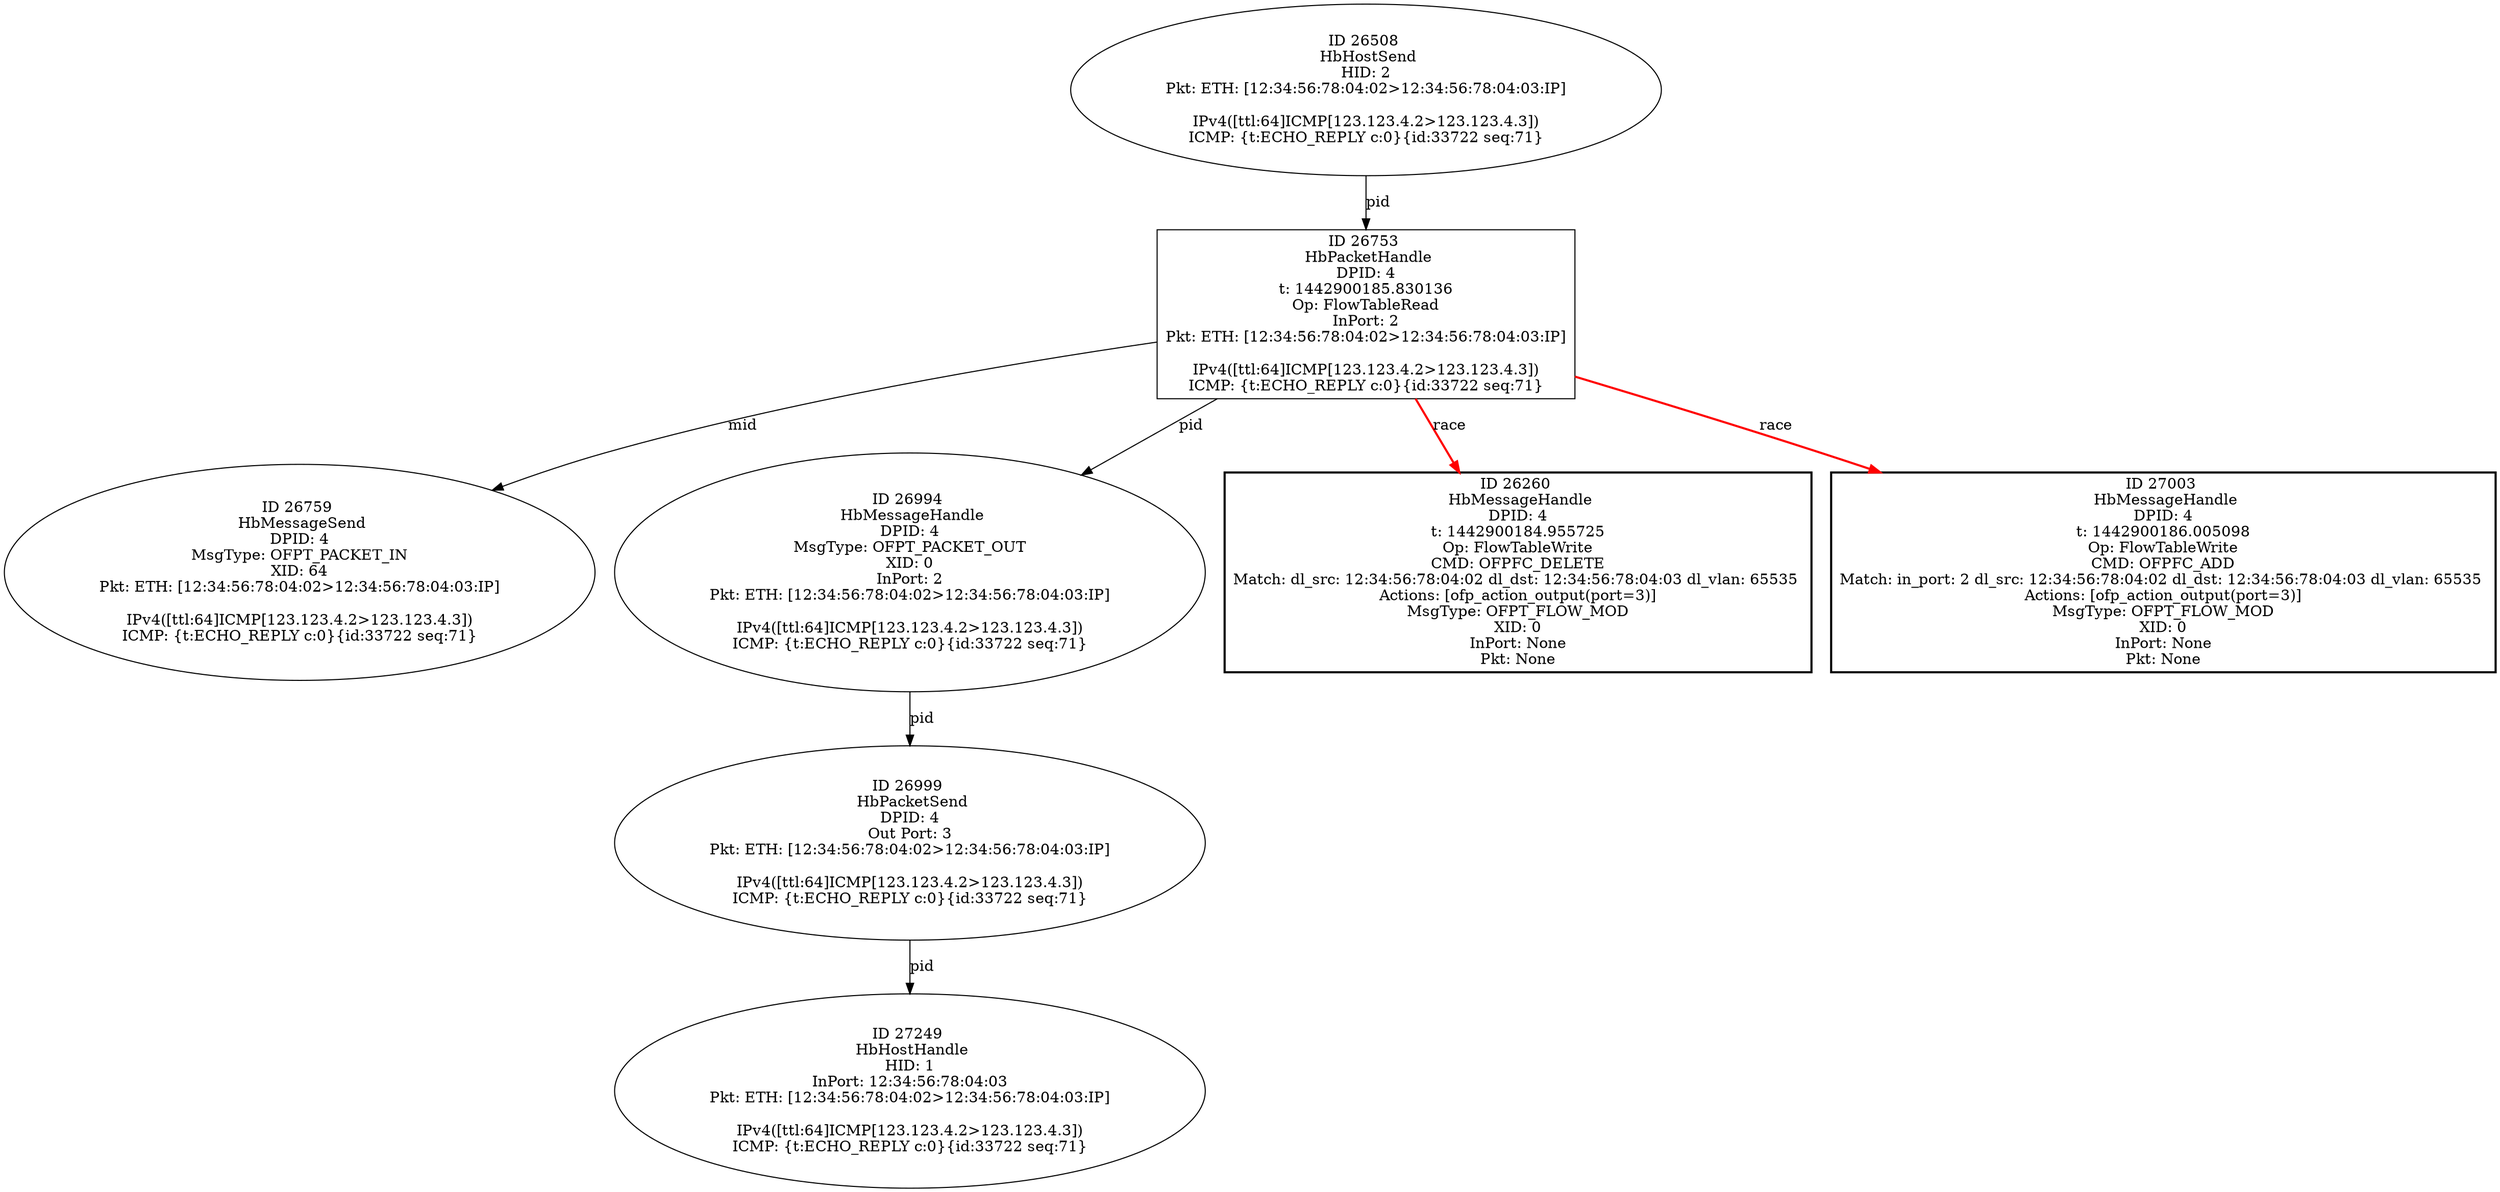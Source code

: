 strict digraph G {
26753 [shape=box, event=<hb_events.HbPacketHandle object at 0x10d90d410>, label="ID 26753 
 HbPacketHandle
DPID: 4
t: 1442900185.830136
Op: FlowTableRead
InPort: 2
Pkt: ETH: [12:34:56:78:04:02>12:34:56:78:04:03:IP]

IPv4([ttl:64]ICMP[123.123.4.2>123.123.4.3])
ICMP: {t:ECHO_REPLY c:0}{id:33722 seq:71}"];
26759 [shape=oval, event=<hb_events.HbMessageSend object at 0x10d90db50>, label="ID 26759 
 HbMessageSend
DPID: 4
MsgType: OFPT_PACKET_IN
XID: 64
Pkt: ETH: [12:34:56:78:04:02>12:34:56:78:04:03:IP]

IPv4([ttl:64]ICMP[123.123.4.2>123.123.4.3])
ICMP: {t:ECHO_REPLY c:0}{id:33722 seq:71}"];
26508 [shape=oval, event=<hb_events.HbHostSend object at 0x10d8aca50>, label="ID 26508 
 HbHostSend
HID: 2
Pkt: ETH: [12:34:56:78:04:02>12:34:56:78:04:03:IP]

IPv4([ttl:64]ICMP[123.123.4.2>123.123.4.3])
ICMP: {t:ECHO_REPLY c:0}{id:33722 seq:71}"];
27249 [shape=oval, event=<hb_events.HbHostHandle object at 0x10d9b7490>, label="ID 27249 
 HbHostHandle
HID: 1
InPort: 12:34:56:78:04:03
Pkt: ETH: [12:34:56:78:04:02>12:34:56:78:04:03:IP]

IPv4([ttl:64]ICMP[123.123.4.2>123.123.4.3])
ICMP: {t:ECHO_REPLY c:0}{id:33722 seq:71}"];
26994 [shape=oval, event=<hb_events.HbMessageHandle object at 0x10d959050>, label="ID 26994 
 HbMessageHandle
DPID: 4
MsgType: OFPT_PACKET_OUT
XID: 0
InPort: 2
Pkt: ETH: [12:34:56:78:04:02>12:34:56:78:04:03:IP]

IPv4([ttl:64]ICMP[123.123.4.2>123.123.4.3])
ICMP: {t:ECHO_REPLY c:0}{id:33722 seq:71}"];
26260 [shape=box, style=bold, event=<hb_events.HbMessageHandle object at 0x10d81d750>, label="ID 26260 
 HbMessageHandle
DPID: 4
t: 1442900184.955725
Op: FlowTableWrite
CMD: OFPFC_DELETE
Match: dl_src: 12:34:56:78:04:02 dl_dst: 12:34:56:78:04:03 dl_vlan: 65535 
Actions: [ofp_action_output(port=3)]
MsgType: OFPT_FLOW_MOD
XID: 0
InPort: None
Pkt: None"];
26999 [shape=oval, event=<hb_events.HbPacketSend object at 0x10d959550>, label="ID 26999 
 HbPacketSend
DPID: 4
Out Port: 3
Pkt: ETH: [12:34:56:78:04:02>12:34:56:78:04:03:IP]

IPv4([ttl:64]ICMP[123.123.4.2>123.123.4.3])
ICMP: {t:ECHO_REPLY c:0}{id:33722 seq:71}"];
27003 [shape=box, style=bold, event=<hb_events.HbMessageHandle object at 0x10d9598d0>, label="ID 27003 
 HbMessageHandle
DPID: 4
t: 1442900186.005098
Op: FlowTableWrite
CMD: OFPFC_ADD
Match: in_port: 2 dl_src: 12:34:56:78:04:02 dl_dst: 12:34:56:78:04:03 dl_vlan: 65535 
Actions: [ofp_action_output(port=3)]
MsgType: OFPT_FLOW_MOD
XID: 0
InPort: None
Pkt: None"];
26753 -> 26994  [rel=pid, label=pid];
26753 -> 27003  [harmful=True, color=red, style=bold, rel=race, label=race];
26753 -> 26260  [harmful=True, color=red, style=bold, rel=race, label=race];
26753 -> 26759  [rel=mid, label=mid];
26508 -> 26753  [rel=pid, label=pid];
26994 -> 26999  [rel=pid, label=pid];
26999 -> 27249  [rel=pid, label=pid];
}
